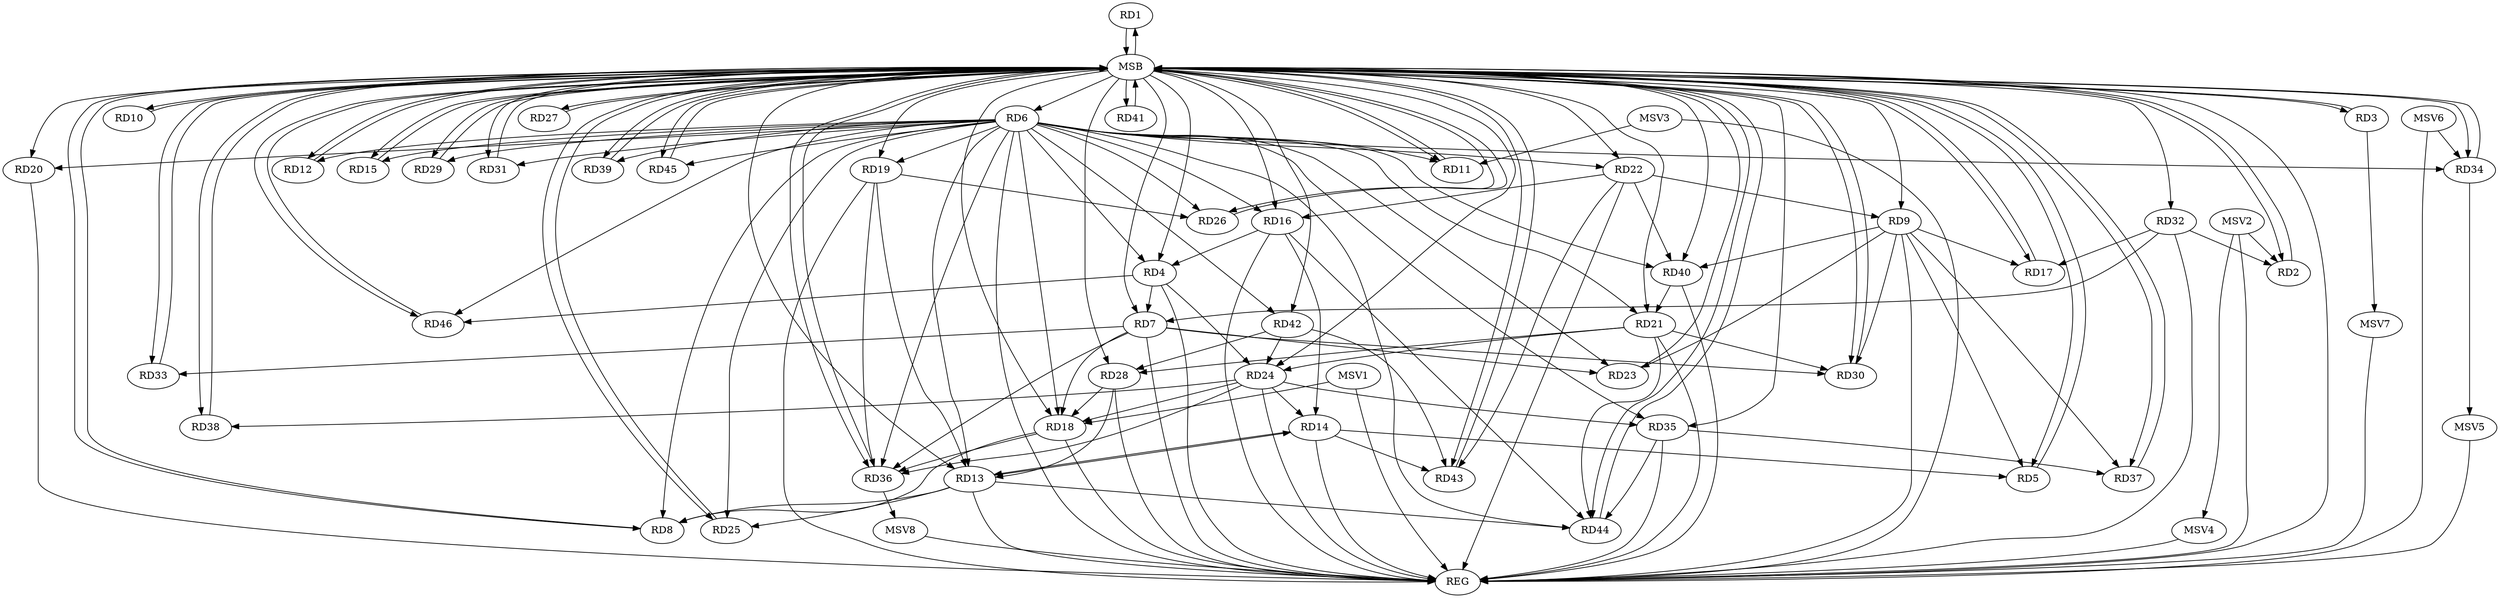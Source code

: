 strict digraph G {
  RD1 [ label="RD1" ];
  RD2 [ label="RD2" ];
  RD3 [ label="RD3" ];
  RD4 [ label="RD4" ];
  RD5 [ label="RD5" ];
  RD6 [ label="RD6" ];
  RD7 [ label="RD7" ];
  RD8 [ label="RD8" ];
  RD9 [ label="RD9" ];
  RD10 [ label="RD10" ];
  RD11 [ label="RD11" ];
  RD12 [ label="RD12" ];
  RD13 [ label="RD13" ];
  RD14 [ label="RD14" ];
  RD15 [ label="RD15" ];
  RD16 [ label="RD16" ];
  RD17 [ label="RD17" ];
  RD18 [ label="RD18" ];
  RD19 [ label="RD19" ];
  RD20 [ label="RD20" ];
  RD21 [ label="RD21" ];
  RD22 [ label="RD22" ];
  RD23 [ label="RD23" ];
  RD24 [ label="RD24" ];
  RD25 [ label="RD25" ];
  RD26 [ label="RD26" ];
  RD27 [ label="RD27" ];
  RD28 [ label="RD28" ];
  RD29 [ label="RD29" ];
  RD30 [ label="RD30" ];
  RD31 [ label="RD31" ];
  RD32 [ label="RD32" ];
  RD33 [ label="RD33" ];
  RD34 [ label="RD34" ];
  RD35 [ label="RD35" ];
  RD36 [ label="RD36" ];
  RD37 [ label="RD37" ];
  RD38 [ label="RD38" ];
  RD39 [ label="RD39" ];
  RD40 [ label="RD40" ];
  RD41 [ label="RD41" ];
  RD42 [ label="RD42" ];
  RD43 [ label="RD43" ];
  RD44 [ label="RD44" ];
  RD45 [ label="RD45" ];
  RD46 [ label="RD46" ];
  REG [ label="REG" ];
  MSB [ label="MSB" ];
  MSV1 [ label="MSV1" ];
  MSV2 [ label="MSV2" ];
  MSV3 [ label="MSV3" ];
  MSV4 [ label="MSV4" ];
  MSV5 [ label="MSV5" ];
  MSV6 [ label="MSV6" ];
  MSV7 [ label="MSV7" ];
  MSV8 [ label="MSV8" ];
  RD32 -> RD2;
  RD4 -> RD7;
  RD16 -> RD4;
  RD4 -> RD24;
  RD4 -> RD46;
  RD9 -> RD5;
  RD14 -> RD5;
  RD6 -> RD16;
  RD6 -> RD18;
  RD6 -> RD21;
  RD6 -> RD26;
  RD6 -> RD36;
  RD6 -> RD40;
  RD6 -> RD46;
  RD7 -> RD18;
  RD7 -> RD23;
  RD7 -> RD30;
  RD32 -> RD7;
  RD7 -> RD33;
  RD7 -> RD36;
  RD13 -> RD8;
  RD18 -> RD8;
  RD9 -> RD17;
  RD22 -> RD9;
  RD9 -> RD23;
  RD9 -> RD30;
  RD9 -> RD37;
  RD9 -> RD40;
  RD13 -> RD14;
  RD14 -> RD13;
  RD19 -> RD13;
  RD13 -> RD25;
  RD28 -> RD13;
  RD13 -> RD44;
  RD16 -> RD14;
  RD24 -> RD14;
  RD14 -> RD43;
  RD22 -> RD16;
  RD16 -> RD44;
  RD32 -> RD17;
  RD24 -> RD18;
  RD28 -> RD18;
  RD18 -> RD36;
  RD19 -> RD26;
  RD19 -> RD36;
  RD21 -> RD24;
  RD21 -> RD28;
  RD21 -> RD30;
  RD40 -> RD21;
  RD21 -> RD44;
  RD22 -> RD40;
  RD22 -> RD43;
  RD24 -> RD35;
  RD24 -> RD36;
  RD24 -> RD38;
  RD42 -> RD24;
  RD42 -> RD28;
  RD35 -> RD37;
  RD35 -> RD44;
  RD42 -> RD43;
  RD4 -> REG;
  RD6 -> REG;
  RD7 -> REG;
  RD9 -> REG;
  RD13 -> REG;
  RD14 -> REG;
  RD16 -> REG;
  RD18 -> REG;
  RD19 -> REG;
  RD20 -> REG;
  RD21 -> REG;
  RD22 -> REG;
  RD24 -> REG;
  RD28 -> REG;
  RD32 -> REG;
  RD35 -> REG;
  RD40 -> REG;
  RD1 -> MSB;
  MSB -> RD6;
  MSB -> RD26;
  MSB -> RD35;
  MSB -> RD37;
  MSB -> REG;
  RD2 -> MSB;
  MSB -> RD8;
  MSB -> RD22;
  MSB -> RD32;
  RD3 -> MSB;
  MSB -> RD9;
  MSB -> RD17;
  MSB -> RD28;
  MSB -> RD31;
  MSB -> RD38;
  RD5 -> MSB;
  MSB -> RD16;
  MSB -> RD44;
  RD8 -> MSB;
  MSB -> RD3;
  MSB -> RD12;
  MSB -> RD25;
  MSB -> RD27;
  RD10 -> MSB;
  MSB -> RD5;
  MSB -> RD21;
  RD11 -> MSB;
  MSB -> RD39;
  MSB -> RD41;
  RD12 -> MSB;
  MSB -> RD7;
  RD15 -> MSB;
  MSB -> RD18;
  RD17 -> MSB;
  MSB -> RD15;
  MSB -> RD46;
  RD23 -> MSB;
  MSB -> RD10;
  MSB -> RD11;
  MSB -> RD29;
  RD25 -> MSB;
  MSB -> RD4;
  MSB -> RD19;
  MSB -> RD24;
  MSB -> RD43;
  RD26 -> MSB;
  MSB -> RD34;
  MSB -> RD40;
  RD27 -> MSB;
  MSB -> RD1;
  RD29 -> MSB;
  MSB -> RD45;
  RD30 -> MSB;
  RD31 -> MSB;
  RD33 -> MSB;
  MSB -> RD13;
  RD34 -> MSB;
  RD36 -> MSB;
  RD37 -> MSB;
  MSB -> RD2;
  MSB -> RD20;
  RD38 -> MSB;
  MSB -> RD36;
  RD39 -> MSB;
  RD41 -> MSB;
  MSB -> RD42;
  RD43 -> MSB;
  MSB -> RD30;
  MSB -> RD33;
  RD44 -> MSB;
  RD45 -> MSB;
  RD46 -> MSB;
  RD6 -> RD15;
  RD6 -> RD42;
  RD6 -> RD4;
  RD6 -> RD45;
  RD6 -> RD20;
  RD6 -> RD39;
  RD6 -> RD34;
  RD6 -> RD29;
  RD6 -> RD25;
  RD6 -> RD11;
  RD6 -> RD31;
  RD6 -> RD13;
  RD6 -> RD22;
  RD6 -> RD35;
  RD6 -> RD19;
  RD6 -> RD23;
  RD6 -> RD44;
  RD6 -> RD12;
  RD6 -> RD8;
  MSV1 -> RD18;
  MSV1 -> REG;
  MSV2 -> RD2;
  MSV2 -> REG;
  MSV3 -> RD11;
  MSV3 -> REG;
  MSV2 -> MSV4;
  MSV4 -> REG;
  RD34 -> MSV5;
  MSV5 -> REG;
  MSV6 -> RD34;
  MSV6 -> REG;
  RD3 -> MSV7;
  MSV7 -> REG;
  RD36 -> MSV8;
  MSV8 -> REG;
}
